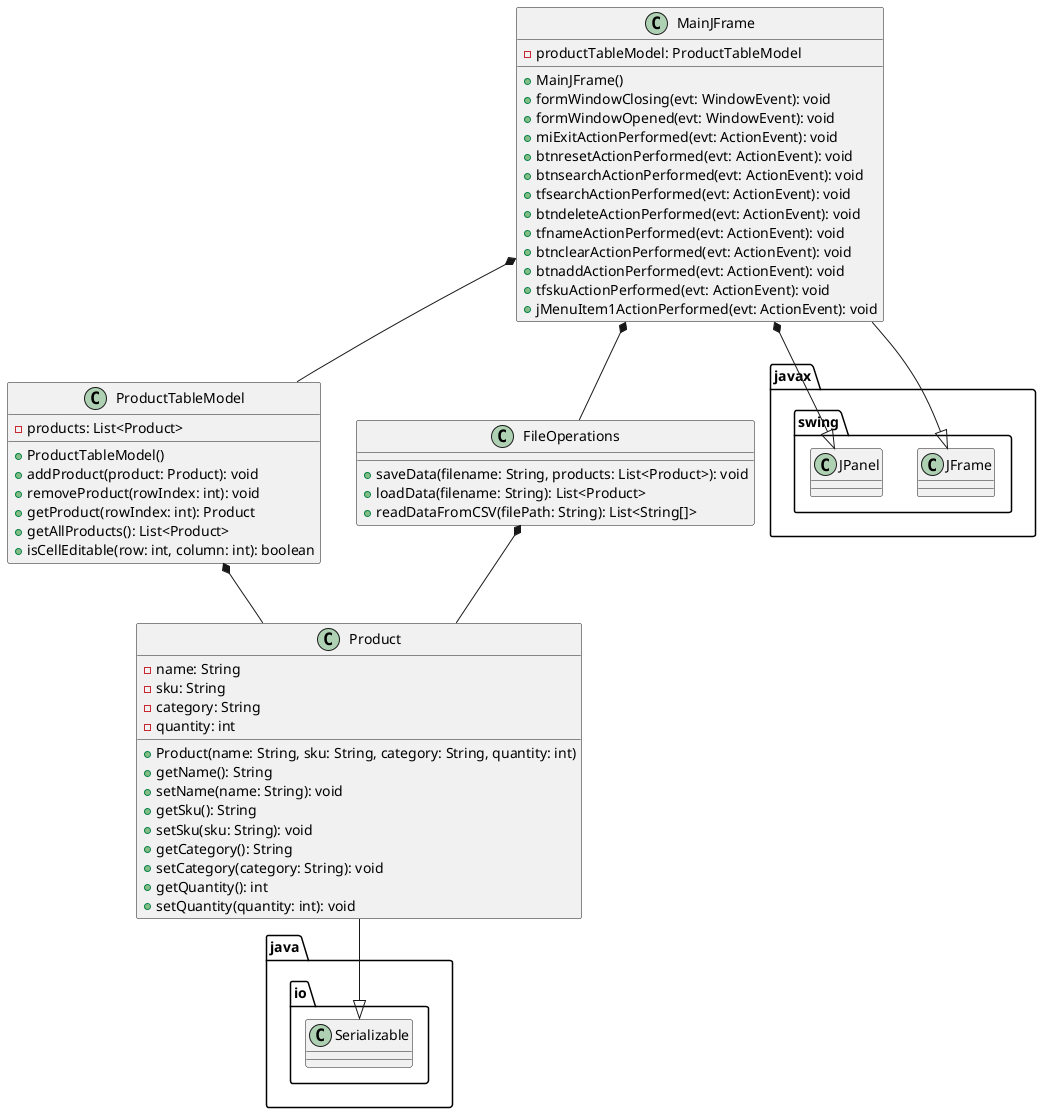 @startuml
!define RECTANGLE class

RECTANGLE ProductTableModel {
  - products: List<Product>
  + ProductTableModel()
  + addProduct(product: Product): void
  + removeProduct(rowIndex: int): void
  + getProduct(rowIndex: int): Product
  + getAllProducts(): List<Product>
  + isCellEditable(row: int, column: int): boolean
}

RECTANGLE FileOperations {
  + saveData(filename: String, products: List<Product>): void
  + loadData(filename: String): List<Product>
  + readDataFromCSV(filePath: String): List<String[]>
}

RECTANGLE MainJFrame {
  - productTableModel: ProductTableModel
  + MainJFrame()
  + formWindowClosing(evt: WindowEvent): void
  + formWindowOpened(evt: WindowEvent): void
  + miExitActionPerformed(evt: ActionEvent): void
  + btnresetActionPerformed(evt: ActionEvent): void
  + btnsearchActionPerformed(evt: ActionEvent): void
  + tfsearchActionPerformed(evt: ActionEvent): void
  + btndeleteActionPerformed(evt: ActionEvent): void
  + tfnameActionPerformed(evt: ActionEvent): void
  + btnclearActionPerformed(evt: ActionEvent): void
  + btnaddActionPerformed(evt: ActionEvent): void
  + tfskuActionPerformed(evt: ActionEvent): void
  + jMenuItem1ActionPerformed(evt: ActionEvent): void
}

RECTANGLE Product {
  - name: String
  - sku: String
  - category: String
  - quantity: int
  + Product(name: String, sku: String, category: String, quantity: int)
  + getName(): String
  + setName(name: String): void
  + getSku(): String
  + setSku(sku: String): void
  + getCategory(): String
  + setCategory(category: String): void
  + getQuantity(): int
  + setQuantity(quantity: int): void
}

MainJFrame --|> javax.swing.JFrame
MainJFrame *-- ProductTableModel
MainJFrame *-- FileOperations
MainJFrame *--|> javax.swing.JPanel
Product --|> java.io.Serializable
ProductTableModel *-- Product
FileOperations *-- Product
@enduml
